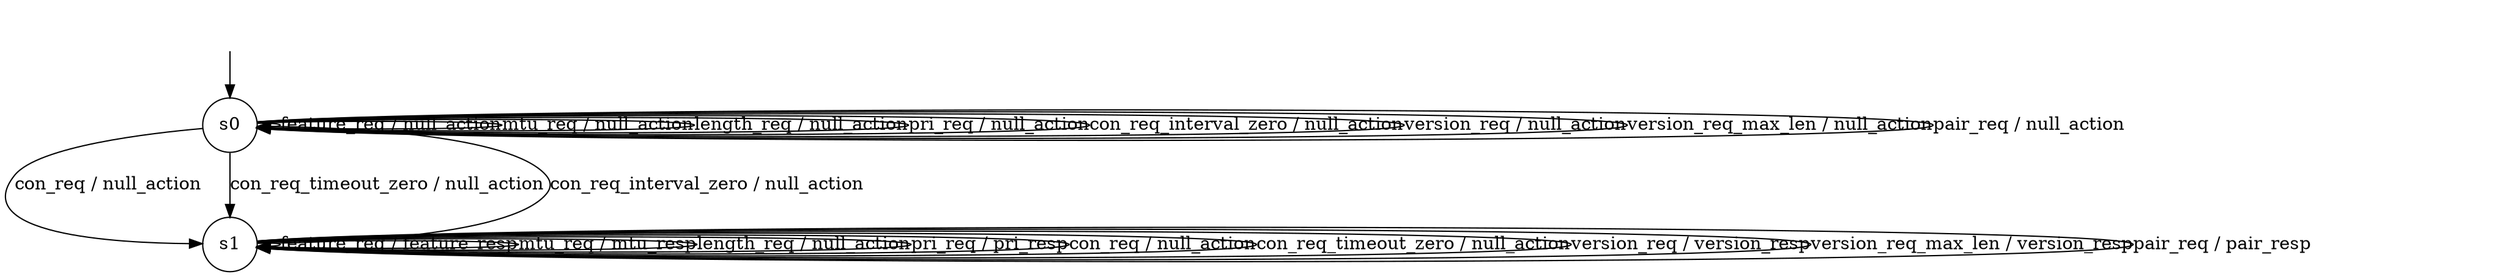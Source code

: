 digraph g {
__start0 [label="" shape="none"];

	s0 [shape="circle" label="s0"];
	s1 [shape="circle" label="s1"];
	s0 -> s0 [label="feature_req / null_action"];
	s0 -> s0 [label="mtu_req / null_action"];
	s0 -> s0 [label="length_req / null_action"];
	s0 -> s0 [label="pri_req / null_action"];
	s0 -> s1 [label="con_req / null_action"];
	s0 -> s0 [label="con_req_interval_zero / null_action"];
	s0 -> s1 [label="con_req_timeout_zero / null_action"];
	s0 -> s0 [label="version_req / null_action"];
	s0 -> s0 [label="version_req_max_len / null_action"];
	s0 -> s0 [label="pair_req / null_action"];
	s1 -> s1 [label="feature_req / feature_resp"];
	s1 -> s1 [label="mtu_req / mtu_resp"];
	s1 -> s1 [label="length_req / null_action"];
	s1 -> s1 [label="pri_req / pri_resp"];
	s1 -> s1 [label="con_req / null_action"];
	s1 -> s0 [label="con_req_interval_zero / null_action"];
	s1 -> s1 [label="con_req_timeout_zero / null_action"];
	s1 -> s1 [label="version_req / version_resp"];
	s1 -> s1 [label="version_req_max_len / version_resp"];
	s1 -> s1 [label="pair_req / pair_resp"];

__start0 -> s0;
}

